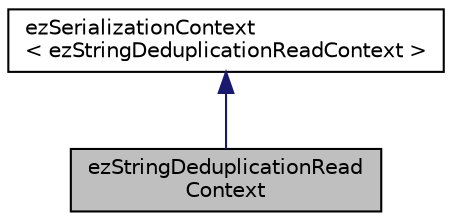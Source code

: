 digraph "ezStringDeduplicationReadContext"
{
 // LATEX_PDF_SIZE
  edge [fontname="Helvetica",fontsize="10",labelfontname="Helvetica",labelfontsize="10"];
  node [fontname="Helvetica",fontsize="10",shape=record];
  Node1 [label="ezStringDeduplicationRead\lContext",height=0.2,width=0.4,color="black", fillcolor="grey75", style="filled", fontcolor="black",tooltip="This class to restore strings written to a stream using a ezStringDeduplicationWriteContext."];
  Node2 -> Node1 [dir="back",color="midnightblue",fontsize="10",style="solid",fontname="Helvetica"];
  Node2 [label="ezSerializationContext\l\< ezStringDeduplicationReadContext \>",height=0.2,width=0.4,color="black", fillcolor="white", style="filled",URL="$d6/ddf/classez_serialization_context.htm",tooltip=" "];
}
